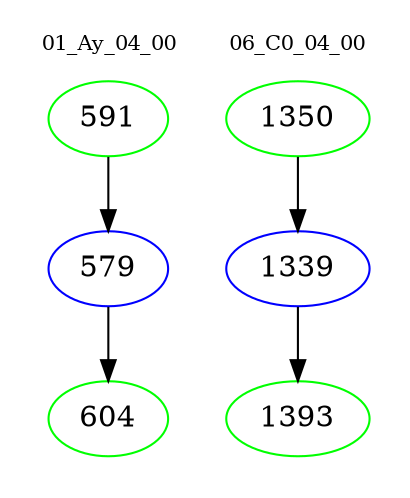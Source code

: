 digraph{
subgraph cluster_0 {
color = white
label = "01_Ay_04_00";
fontsize=10;
T0_591 [label="591", color="green"]
T0_591 -> T0_579 [color="black"]
T0_579 [label="579", color="blue"]
T0_579 -> T0_604 [color="black"]
T0_604 [label="604", color="green"]
}
subgraph cluster_1 {
color = white
label = "06_C0_04_00";
fontsize=10;
T1_1350 [label="1350", color="green"]
T1_1350 -> T1_1339 [color="black"]
T1_1339 [label="1339", color="blue"]
T1_1339 -> T1_1393 [color="black"]
T1_1393 [label="1393", color="green"]
}
}
